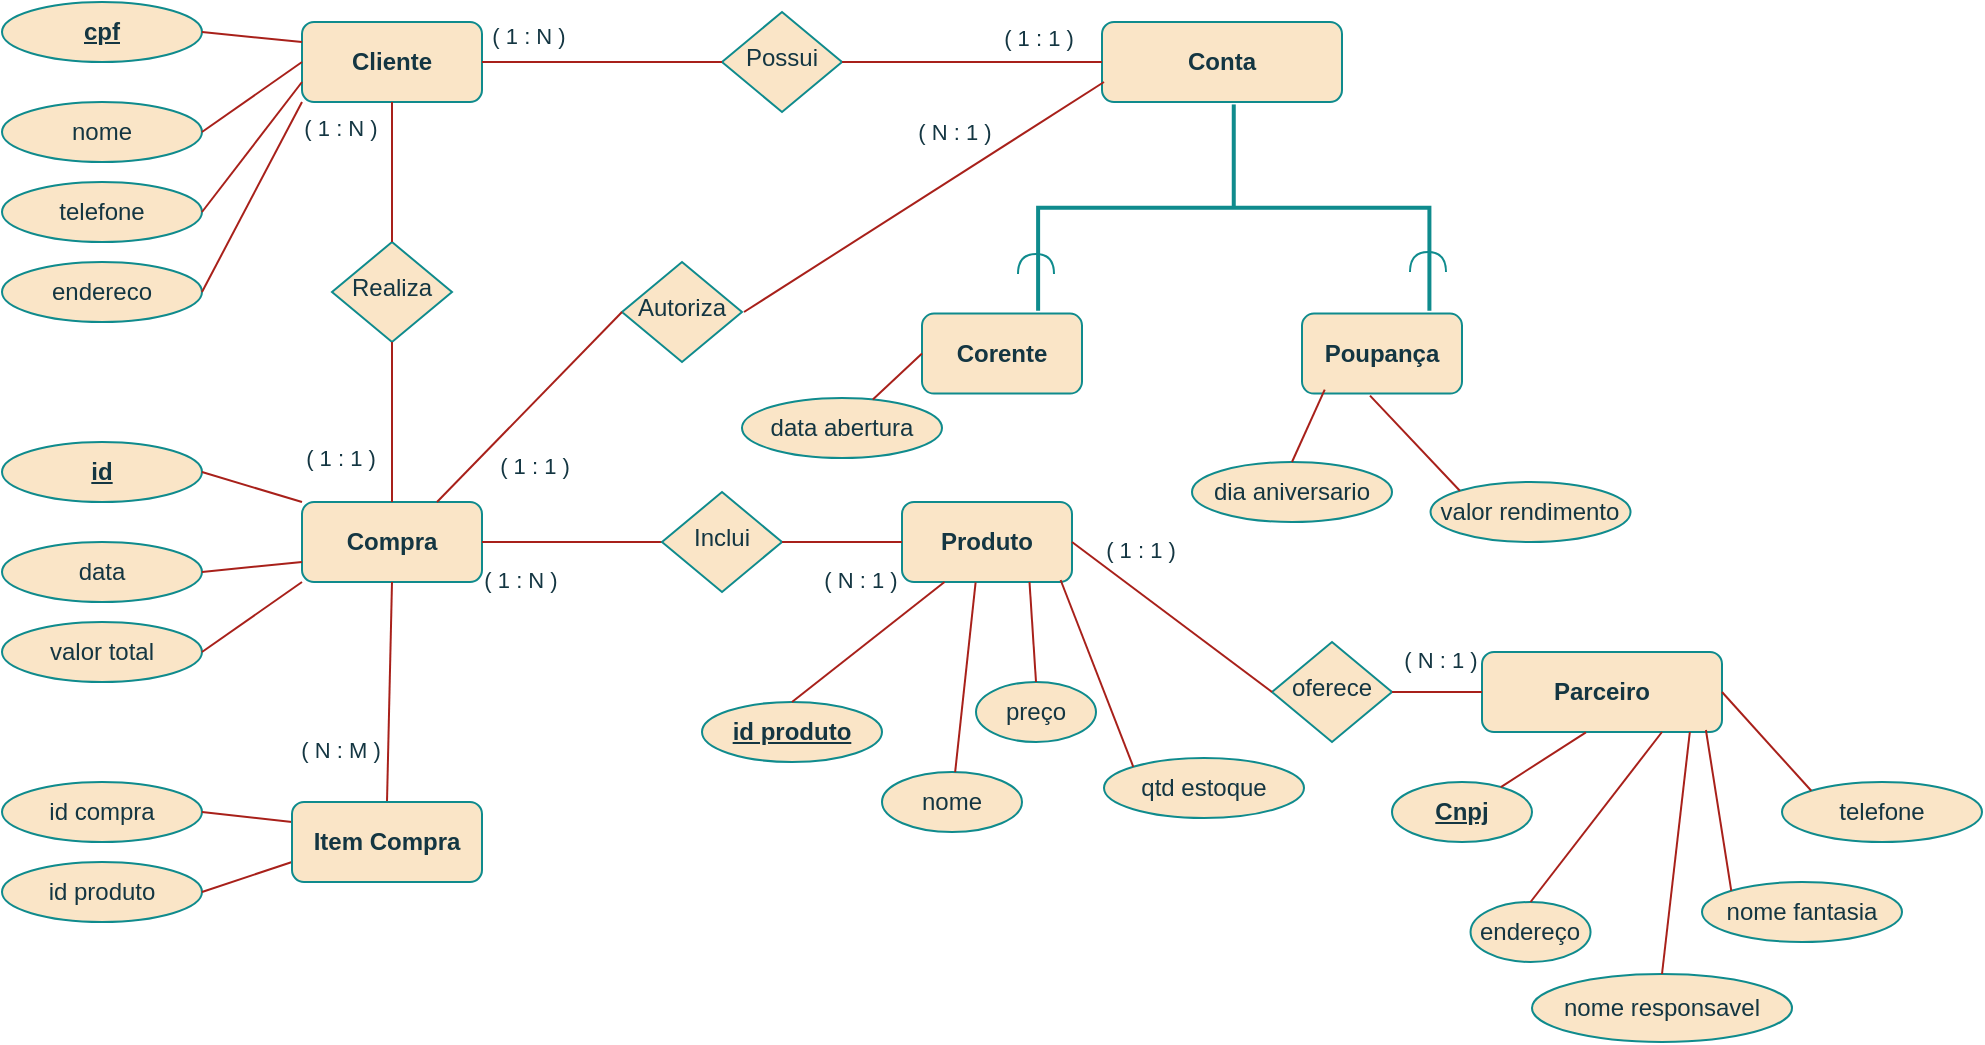 <mxfile version="26.0.16" pages="2">
  <diagram id="C5RBs43oDa-KdzZeNtuy" name="MER">
    <mxGraphModel dx="1566" dy="550" grid="0" gridSize="10" guides="1" tooltips="1" connect="1" arrows="1" fold="1" page="1" pageScale="1" pageWidth="827" pageHeight="1169" math="0" shadow="0" adaptiveColors="auto">
      <root>
        <mxCell id="WIyWlLk6GJQsqaUBKTNV-0" />
        <mxCell id="WIyWlLk6GJQsqaUBKTNV-1" parent="WIyWlLk6GJQsqaUBKTNV-0" />
        <mxCell id="WIyWlLk6GJQsqaUBKTNV-3" value="&lt;b&gt;Cliente&lt;/b&gt;" style="rounded=1;whiteSpace=wrap;html=1;fontSize=12;glass=0;strokeWidth=1;shadow=0;labelBackgroundColor=none;fillColor=#FAE5C7;strokeColor=#0F8B8D;fontColor=#143642;" parent="WIyWlLk6GJQsqaUBKTNV-1" vertex="1">
          <mxGeometry x="160" y="30" width="90" height="40" as="geometry" />
        </mxCell>
        <mxCell id="WIyWlLk6GJQsqaUBKTNV-6" value="Realiza" style="rhombus;whiteSpace=wrap;html=1;shadow=0;fontFamily=Helvetica;fontSize=12;align=center;strokeWidth=1;spacing=6;spacingTop=-4;labelBackgroundColor=none;fillColor=#FAE5C7;strokeColor=#0F8B8D;fontColor=#143642;" parent="WIyWlLk6GJQsqaUBKTNV-1" vertex="1">
          <mxGeometry x="175" y="140" width="60" height="50" as="geometry" />
        </mxCell>
        <mxCell id="WIyWlLk6GJQsqaUBKTNV-7" value="&lt;b&gt;Conta&lt;/b&gt;" style="rounded=1;whiteSpace=wrap;html=1;fontSize=12;glass=0;strokeWidth=1;shadow=0;labelBackgroundColor=none;fillColor=#FAE5C7;strokeColor=#0F8B8D;fontColor=#143642;" parent="WIyWlLk6GJQsqaUBKTNV-1" vertex="1">
          <mxGeometry x="560" y="30" width="120" height="40" as="geometry" />
        </mxCell>
        <mxCell id="WIyWlLk6GJQsqaUBKTNV-11" value="&lt;b&gt;Compra&lt;/b&gt;" style="rounded=1;whiteSpace=wrap;html=1;fontSize=12;glass=0;strokeWidth=1;shadow=0;labelBackgroundColor=none;fillColor=#FAE5C7;strokeColor=#0F8B8D;fontColor=#143642;" parent="WIyWlLk6GJQsqaUBKTNV-1" vertex="1">
          <mxGeometry x="160" y="270" width="90" height="40" as="geometry" />
        </mxCell>
        <mxCell id="1apUicz2O2C1YQh9-yx--0" value="" style="endArrow=none;html=1;rounded=0;entryX=0.5;entryY=1;entryDx=0;entryDy=0;exitX=0.5;exitY=0;exitDx=0;exitDy=0;labelBackgroundColor=none;strokeColor=#A8201A;fontColor=default;" edge="1" parent="WIyWlLk6GJQsqaUBKTNV-1" source="WIyWlLk6GJQsqaUBKTNV-6" target="WIyWlLk6GJQsqaUBKTNV-3">
          <mxGeometry width="50" height="50" relative="1" as="geometry">
            <mxPoint x="220" y="170" as="sourcePoint" />
            <mxPoint x="270" y="120" as="targetPoint" />
          </mxGeometry>
        </mxCell>
        <mxCell id="1apUicz2O2C1YQh9-yx--2" value="&lt;u&gt;&lt;b&gt;cpf&lt;/b&gt;&lt;/u&gt;" style="ellipse;whiteSpace=wrap;html=1;labelBackgroundColor=none;fillColor=#FAE5C7;strokeColor=#0F8B8D;fontColor=#143642;" vertex="1" parent="WIyWlLk6GJQsqaUBKTNV-1">
          <mxGeometry x="10" y="20" width="100" height="30" as="geometry" />
        </mxCell>
        <mxCell id="1apUicz2O2C1YQh9-yx--3" value="nome" style="ellipse;whiteSpace=wrap;html=1;labelBackgroundColor=none;fillColor=#FAE5C7;strokeColor=#0F8B8D;fontColor=#143642;" vertex="1" parent="WIyWlLk6GJQsqaUBKTNV-1">
          <mxGeometry x="10" y="70" width="100" height="30" as="geometry" />
        </mxCell>
        <mxCell id="1apUicz2O2C1YQh9-yx--4" value="telefone" style="ellipse;whiteSpace=wrap;html=1;labelBackgroundColor=none;fillColor=#FAE5C7;strokeColor=#0F8B8D;fontColor=#143642;" vertex="1" parent="WIyWlLk6GJQsqaUBKTNV-1">
          <mxGeometry x="10" y="110" width="100" height="30" as="geometry" />
        </mxCell>
        <mxCell id="1apUicz2O2C1YQh9-yx--5" value="endereco" style="ellipse;whiteSpace=wrap;html=1;labelBackgroundColor=none;fillColor=#FAE5C7;strokeColor=#0F8B8D;fontColor=#143642;" vertex="1" parent="WIyWlLk6GJQsqaUBKTNV-1">
          <mxGeometry x="10" y="150" width="100" height="30" as="geometry" />
        </mxCell>
        <mxCell id="1apUicz2O2C1YQh9-yx--6" value="" style="endArrow=none;html=1;rounded=0;exitX=0;exitY=0.25;exitDx=0;exitDy=0;entryX=1;entryY=0.5;entryDx=0;entryDy=0;labelBackgroundColor=none;strokeColor=#A8201A;fontColor=default;" edge="1" parent="WIyWlLk6GJQsqaUBKTNV-1" source="WIyWlLk6GJQsqaUBKTNV-3" target="1apUicz2O2C1YQh9-yx--2">
          <mxGeometry width="50" height="50" relative="1" as="geometry">
            <mxPoint x="200" y="70" as="sourcePoint" />
            <mxPoint x="90" y="25" as="targetPoint" />
          </mxGeometry>
        </mxCell>
        <mxCell id="1apUicz2O2C1YQh9-yx--7" value="" style="endArrow=none;html=1;rounded=0;exitX=1;exitY=0.5;exitDx=0;exitDy=0;entryX=0;entryY=0.5;entryDx=0;entryDy=0;labelBackgroundColor=none;strokeColor=#A8201A;fontColor=default;" edge="1" parent="WIyWlLk6GJQsqaUBKTNV-1" source="1apUicz2O2C1YQh9-yx--3" target="WIyWlLk6GJQsqaUBKTNV-3">
          <mxGeometry width="50" height="50" relative="1" as="geometry">
            <mxPoint x="390" y="70" as="sourcePoint" />
            <mxPoint x="150" y="140" as="targetPoint" />
          </mxGeometry>
        </mxCell>
        <mxCell id="1apUicz2O2C1YQh9-yx--8" value="" style="endArrow=none;html=1;rounded=0;exitX=1;exitY=0.5;exitDx=0;exitDy=0;entryX=0;entryY=0.75;entryDx=0;entryDy=0;labelBackgroundColor=none;strokeColor=#A8201A;fontColor=default;" edge="1" parent="WIyWlLk6GJQsqaUBKTNV-1" source="1apUicz2O2C1YQh9-yx--4" target="WIyWlLk6GJQsqaUBKTNV-3">
          <mxGeometry width="50" height="50" relative="1" as="geometry">
            <mxPoint x="390" y="70" as="sourcePoint" />
            <mxPoint x="170" y="100" as="targetPoint" />
          </mxGeometry>
        </mxCell>
        <mxCell id="1apUicz2O2C1YQh9-yx--10" value="" style="endArrow=none;html=1;rounded=0;entryX=0;entryY=1;entryDx=0;entryDy=0;exitX=1;exitY=0.5;exitDx=0;exitDy=0;labelBackgroundColor=none;strokeColor=#A8201A;fontColor=default;" edge="1" parent="WIyWlLk6GJQsqaUBKTNV-1" source="1apUicz2O2C1YQh9-yx--5" target="WIyWlLk6GJQsqaUBKTNV-3">
          <mxGeometry width="50" height="50" relative="1" as="geometry">
            <mxPoint x="100" y="170" as="sourcePoint" />
            <mxPoint x="150" y="120" as="targetPoint" />
          </mxGeometry>
        </mxCell>
        <mxCell id="1apUicz2O2C1YQh9-yx--14" value="" style="endArrow=none;html=1;rounded=0;entryX=0.5;entryY=1;entryDx=0;entryDy=0;exitX=0.5;exitY=0;exitDx=0;exitDy=0;labelBackgroundColor=none;strokeColor=#A8201A;fontColor=default;" edge="1" parent="WIyWlLk6GJQsqaUBKTNV-1" source="WIyWlLk6GJQsqaUBKTNV-11" target="WIyWlLk6GJQsqaUBKTNV-6">
          <mxGeometry width="50" height="50" relative="1" as="geometry">
            <mxPoint x="220" y="280" as="sourcePoint" />
            <mxPoint x="245" y="230" as="targetPoint" />
          </mxGeometry>
        </mxCell>
        <mxCell id="1apUicz2O2C1YQh9-yx--16" value="" style="endArrow=none;html=1;rounded=0;entryX=0.5;entryY=1;entryDx=0;entryDy=0;exitX=0.5;exitY=0;exitDx=0;exitDy=0;labelBackgroundColor=none;strokeColor=#A8201A;fontColor=default;" edge="1" parent="WIyWlLk6GJQsqaUBKTNV-1" source="1apUicz2O2C1YQh9-yx--15" target="WIyWlLk6GJQsqaUBKTNV-11">
          <mxGeometry width="50" height="50" relative="1" as="geometry">
            <mxPoint x="219.91" y="464.2" as="sourcePoint" />
            <mxPoint x="219.41" y="374.2" as="targetPoint" />
          </mxGeometry>
        </mxCell>
        <mxCell id="1apUicz2O2C1YQh9-yx--17" value="&lt;u&gt;&lt;b&gt;id&lt;/b&gt;&lt;/u&gt;" style="ellipse;whiteSpace=wrap;html=1;labelBackgroundColor=none;fillColor=#FAE5C7;strokeColor=#0F8B8D;fontColor=#143642;" vertex="1" parent="WIyWlLk6GJQsqaUBKTNV-1">
          <mxGeometry x="10" y="240" width="100" height="30" as="geometry" />
        </mxCell>
        <mxCell id="1apUicz2O2C1YQh9-yx--18" value="data" style="ellipse;whiteSpace=wrap;html=1;labelBackgroundColor=none;fillColor=#FAE5C7;strokeColor=#0F8B8D;fontColor=#143642;" vertex="1" parent="WIyWlLk6GJQsqaUBKTNV-1">
          <mxGeometry x="10" y="290" width="100" height="30" as="geometry" />
        </mxCell>
        <mxCell id="1apUicz2O2C1YQh9-yx--19" value="valor total" style="ellipse;whiteSpace=wrap;html=1;labelBackgroundColor=none;fillColor=#FAE5C7;strokeColor=#0F8B8D;fontColor=#143642;" vertex="1" parent="WIyWlLk6GJQsqaUBKTNV-1">
          <mxGeometry x="10" y="330" width="100" height="30" as="geometry" />
        </mxCell>
        <mxCell id="1apUicz2O2C1YQh9-yx--20" value="" style="endArrow=none;html=1;rounded=0;entryX=0;entryY=1;entryDx=0;entryDy=0;exitX=1;exitY=0.5;exitDx=0;exitDy=0;labelBackgroundColor=none;strokeColor=#A8201A;fontColor=default;" edge="1" parent="WIyWlLk6GJQsqaUBKTNV-1" source="1apUicz2O2C1YQh9-yx--19" target="WIyWlLk6GJQsqaUBKTNV-11">
          <mxGeometry width="50" height="50" relative="1" as="geometry">
            <mxPoint x="110" y="400" as="sourcePoint" />
            <mxPoint x="160" y="350" as="targetPoint" />
          </mxGeometry>
        </mxCell>
        <mxCell id="1apUicz2O2C1YQh9-yx--24" value="" style="endArrow=none;html=1;rounded=0;exitX=1;exitY=0.5;exitDx=0;exitDy=0;entryX=0;entryY=0.75;entryDx=0;entryDy=0;labelBackgroundColor=none;strokeColor=#A8201A;fontColor=default;" edge="1" parent="WIyWlLk6GJQsqaUBKTNV-1" source="1apUicz2O2C1YQh9-yx--18" target="WIyWlLk6GJQsqaUBKTNV-11">
          <mxGeometry width="50" height="50" relative="1" as="geometry">
            <mxPoint x="120" y="300" as="sourcePoint" />
            <mxPoint x="170" y="250" as="targetPoint" />
          </mxGeometry>
        </mxCell>
        <mxCell id="1apUicz2O2C1YQh9-yx--25" value="" style="endArrow=none;html=1;rounded=0;entryX=0;entryY=0;entryDx=0;entryDy=0;exitX=1;exitY=0.5;exitDx=0;exitDy=0;labelBackgroundColor=none;strokeColor=#A8201A;fontColor=default;" edge="1" parent="WIyWlLk6GJQsqaUBKTNV-1" source="1apUicz2O2C1YQh9-yx--17" target="WIyWlLk6GJQsqaUBKTNV-11">
          <mxGeometry width="50" height="50" relative="1" as="geometry">
            <mxPoint x="110" y="260" as="sourcePoint" />
            <mxPoint x="160" y="210" as="targetPoint" />
          </mxGeometry>
        </mxCell>
        <mxCell id="1apUicz2O2C1YQh9-yx--26" value="id compra" style="ellipse;whiteSpace=wrap;html=1;labelBackgroundColor=none;fillColor=#FAE5C7;strokeColor=#0F8B8D;fontColor=#143642;" vertex="1" parent="WIyWlLk6GJQsqaUBKTNV-1">
          <mxGeometry x="10" y="410" width="100" height="30" as="geometry" />
        </mxCell>
        <mxCell id="1apUicz2O2C1YQh9-yx--27" value="id produto" style="ellipse;whiteSpace=wrap;html=1;labelBackgroundColor=none;fillColor=#FAE5C7;strokeColor=#0F8B8D;fontColor=#143642;" vertex="1" parent="WIyWlLk6GJQsqaUBKTNV-1">
          <mxGeometry x="10" y="450" width="100" height="30" as="geometry" />
        </mxCell>
        <mxCell id="1apUicz2O2C1YQh9-yx--28" value="" style="endArrow=none;html=1;rounded=0;entryX=0;entryY=0.75;entryDx=0;entryDy=0;exitX=1;exitY=0.5;exitDx=0;exitDy=0;labelBackgroundColor=none;strokeColor=#A8201A;fontColor=default;" edge="1" parent="WIyWlLk6GJQsqaUBKTNV-1" source="1apUicz2O2C1YQh9-yx--27" target="1apUicz2O2C1YQh9-yx--15">
          <mxGeometry width="50" height="50" relative="1" as="geometry">
            <mxPoint x="110" y="520" as="sourcePoint" />
            <mxPoint x="160" y="450" as="targetPoint" />
          </mxGeometry>
        </mxCell>
        <mxCell id="1apUicz2O2C1YQh9-yx--29" value="" style="endArrow=none;html=1;rounded=0;exitX=1;exitY=0.5;exitDx=0;exitDy=0;entryX=0;entryY=0.25;entryDx=0;entryDy=0;labelBackgroundColor=none;strokeColor=#A8201A;fontColor=default;" edge="1" parent="WIyWlLk6GJQsqaUBKTNV-1" source="1apUicz2O2C1YQh9-yx--26" target="1apUicz2O2C1YQh9-yx--15">
          <mxGeometry width="50" height="50" relative="1" as="geometry">
            <mxPoint x="120" y="420" as="sourcePoint" />
            <mxPoint x="160" y="440" as="targetPoint" />
          </mxGeometry>
        </mxCell>
        <mxCell id="1apUicz2O2C1YQh9-yx--30" value="Possui" style="rhombus;whiteSpace=wrap;html=1;shadow=0;fontFamily=Helvetica;fontSize=12;align=center;strokeWidth=1;spacing=6;spacingTop=-4;labelBackgroundColor=none;fillColor=#FAE5C7;strokeColor=#0F8B8D;fontColor=#143642;" vertex="1" parent="WIyWlLk6GJQsqaUBKTNV-1">
          <mxGeometry x="370" y="25" width="60" height="50" as="geometry" />
        </mxCell>
        <mxCell id="1apUicz2O2C1YQh9-yx--31" value="" style="endArrow=none;html=1;rounded=0;entryX=1;entryY=0.5;entryDx=0;entryDy=0;exitX=0;exitY=0.5;exitDx=0;exitDy=0;labelBackgroundColor=none;strokeColor=#A8201A;fontColor=default;" edge="1" parent="WIyWlLk6GJQsqaUBKTNV-1" source="1apUicz2O2C1YQh9-yx--30" target="WIyWlLk6GJQsqaUBKTNV-3">
          <mxGeometry width="50" height="50" relative="1" as="geometry">
            <mxPoint x="410" y="60" as="sourcePoint" />
            <mxPoint x="300" y="100" as="targetPoint" />
          </mxGeometry>
        </mxCell>
        <mxCell id="1apUicz2O2C1YQh9-yx--32" value="" style="endArrow=none;html=1;rounded=0;exitX=0;exitY=0.5;exitDx=0;exitDy=0;labelBackgroundColor=none;strokeColor=#A8201A;fontColor=default;" edge="1" parent="WIyWlLk6GJQsqaUBKTNV-1" target="1apUicz2O2C1YQh9-yx--30" source="WIyWlLk6GJQsqaUBKTNV-7">
          <mxGeometry width="50" height="50" relative="1" as="geometry">
            <mxPoint x="410" y="180" as="sourcePoint" />
            <mxPoint x="435" y="120" as="targetPoint" />
          </mxGeometry>
        </mxCell>
        <mxCell id="1apUicz2O2C1YQh9-yx--34" value="&lt;b&gt;Corente&lt;/b&gt;" style="rounded=1;whiteSpace=wrap;html=1;fontSize=12;glass=0;strokeWidth=1;shadow=0;labelBackgroundColor=none;fillColor=#FAE5C7;strokeColor=#0F8B8D;fontColor=#143642;" vertex="1" parent="WIyWlLk6GJQsqaUBKTNV-1">
          <mxGeometry x="470" y="175.8" width="80" height="40" as="geometry" />
        </mxCell>
        <mxCell id="1apUicz2O2C1YQh9-yx--37" value="data abertura" style="ellipse;whiteSpace=wrap;html=1;labelBackgroundColor=none;fillColor=#FAE5C7;strokeColor=#0F8B8D;fontColor=#143642;" vertex="1" parent="WIyWlLk6GJQsqaUBKTNV-1">
          <mxGeometry x="380" y="218" width="100" height="30" as="geometry" />
        </mxCell>
        <mxCell id="1apUicz2O2C1YQh9-yx--41" value="&lt;b&gt;Poupança&lt;/b&gt;" style="rounded=1;whiteSpace=wrap;html=1;fontSize=12;glass=0;strokeWidth=1;shadow=0;labelBackgroundColor=none;fillColor=#FAE5C7;strokeColor=#0F8B8D;fontColor=#143642;" vertex="1" parent="WIyWlLk6GJQsqaUBKTNV-1">
          <mxGeometry x="660" y="175.8" width="80" height="40" as="geometry" />
        </mxCell>
        <mxCell id="1apUicz2O2C1YQh9-yx--42" value="valor rendimento" style="ellipse;whiteSpace=wrap;html=1;labelBackgroundColor=none;fillColor=#FAE5C7;strokeColor=#0F8B8D;fontColor=#143642;" vertex="1" parent="WIyWlLk6GJQsqaUBKTNV-1">
          <mxGeometry x="724.27" y="260" width="100" height="30" as="geometry" />
        </mxCell>
        <mxCell id="1apUicz2O2C1YQh9-yx--43" value="dia aniversario" style="ellipse;whiteSpace=wrap;html=1;labelBackgroundColor=none;fillColor=#FAE5C7;strokeColor=#0F8B8D;fontColor=#143642;" vertex="1" parent="WIyWlLk6GJQsqaUBKTNV-1">
          <mxGeometry x="605" y="250" width="100" height="30" as="geometry" />
        </mxCell>
        <mxCell id="1apUicz2O2C1YQh9-yx--44" value="" style="endArrow=none;html=1;rounded=0;entryX=0.142;entryY=0.95;entryDx=0;entryDy=0;exitX=0.5;exitY=0;exitDx=0;exitDy=0;entryPerimeter=0;labelBackgroundColor=none;strokeColor=#A8201A;fontColor=default;" edge="1" parent="WIyWlLk6GJQsqaUBKTNV-1" source="1apUicz2O2C1YQh9-yx--43" target="1apUicz2O2C1YQh9-yx--41">
          <mxGeometry width="50" height="50" relative="1" as="geometry">
            <mxPoint x="707" y="375.8" as="sourcePoint" />
            <mxPoint x="757" y="325.8" as="targetPoint" />
          </mxGeometry>
        </mxCell>
        <mxCell id="1apUicz2O2C1YQh9-yx--45" value="" style="endArrow=none;html=1;rounded=0;exitX=0;exitY=0;exitDx=0;exitDy=0;entryX=0.425;entryY=1.025;entryDx=0;entryDy=0;entryPerimeter=0;labelBackgroundColor=none;strokeColor=#A8201A;fontColor=default;" edge="1" parent="WIyWlLk6GJQsqaUBKTNV-1" source="1apUicz2O2C1YQh9-yx--42" target="1apUicz2O2C1YQh9-yx--41">
          <mxGeometry width="50" height="50" relative="1" as="geometry">
            <mxPoint x="717" y="275.8" as="sourcePoint" />
            <mxPoint x="767" y="225.8" as="targetPoint" />
            <Array as="points" />
          </mxGeometry>
        </mxCell>
        <mxCell id="1apUicz2O2C1YQh9-yx--47" value="" style="endArrow=none;html=1;rounded=0;entryX=0;entryY=0.5;entryDx=0;entryDy=0;labelBackgroundColor=none;strokeColor=#A8201A;fontColor=default;" edge="1" parent="WIyWlLk6GJQsqaUBKTNV-1" source="1apUicz2O2C1YQh9-yx--37" target="1apUicz2O2C1YQh9-yx--34">
          <mxGeometry width="50" height="50" relative="1" as="geometry">
            <mxPoint x="370" y="205.8" as="sourcePoint" />
            <mxPoint x="420" y="155.8" as="targetPoint" />
          </mxGeometry>
        </mxCell>
        <mxCell id="1apUicz2O2C1YQh9-yx--48" value="" style="strokeWidth=2;html=1;shape=mxgraph.flowchart.annotation_2;align=left;labelPosition=right;pointerEvents=1;rotation=90;labelBackgroundColor=none;fillColor=#FAE5C7;strokeColor=#0F8B8D;fontColor=#143642;" vertex="1" parent="WIyWlLk6GJQsqaUBKTNV-1">
          <mxGeometry x="574.27" y="25" width="103.22" height="195.65" as="geometry" />
        </mxCell>
        <mxCell id="1apUicz2O2C1YQh9-yx--56" value="&lt;b&gt;Produto&lt;/b&gt;" style="rounded=1;whiteSpace=wrap;html=1;fontSize=12;glass=0;strokeWidth=1;shadow=0;labelBackgroundColor=none;fillColor=#FAE5C7;strokeColor=#0F8B8D;fontColor=#143642;" vertex="1" parent="WIyWlLk6GJQsqaUBKTNV-1">
          <mxGeometry x="460" y="270" width="85" height="40" as="geometry" />
        </mxCell>
        <mxCell id="1apUicz2O2C1YQh9-yx--58" value="&lt;b&gt;&lt;u&gt;id produto&lt;/u&gt;&lt;/b&gt;" style="ellipse;whiteSpace=wrap;html=1;labelBackgroundColor=none;fillColor=#FAE5C7;strokeColor=#0F8B8D;fontColor=#143642;" vertex="1" parent="WIyWlLk6GJQsqaUBKTNV-1">
          <mxGeometry x="360" y="370" width="90" height="30" as="geometry" />
        </mxCell>
        <mxCell id="1apUicz2O2C1YQh9-yx--59" value="nome" style="ellipse;whiteSpace=wrap;html=1;labelBackgroundColor=none;fillColor=#FAE5C7;strokeColor=#0F8B8D;fontColor=#143642;" vertex="1" parent="WIyWlLk6GJQsqaUBKTNV-1">
          <mxGeometry x="450" y="405" width="70" height="30" as="geometry" />
        </mxCell>
        <mxCell id="1apUicz2O2C1YQh9-yx--65" value="" style="endArrow=none;html=1;rounded=0;entryX=1;entryY=0.5;entryDx=0;entryDy=0;exitX=0;exitY=0.5;exitDx=0;exitDy=0;labelBackgroundColor=none;strokeColor=#A8201A;fontColor=default;" edge="1" parent="WIyWlLk6GJQsqaUBKTNV-1" source="1apUicz2O2C1YQh9-yx--76" target="WIyWlLk6GJQsqaUBKTNV-11">
          <mxGeometry width="50" height="50" relative="1" as="geometry">
            <mxPoint x="325" y="364.2" as="sourcePoint" />
            <mxPoint x="325" y="384.2" as="targetPoint" />
          </mxGeometry>
        </mxCell>
        <mxCell id="1apUicz2O2C1YQh9-yx--66" value="preço" style="ellipse;whiteSpace=wrap;html=1;labelBackgroundColor=none;fillColor=#FAE5C7;strokeColor=#0F8B8D;fontColor=#143642;" vertex="1" parent="WIyWlLk6GJQsqaUBKTNV-1">
          <mxGeometry x="497" y="360.0" width="60" height="30" as="geometry" />
        </mxCell>
        <mxCell id="1apUicz2O2C1YQh9-yx--67" value="qtd estoque" style="ellipse;whiteSpace=wrap;html=1;labelBackgroundColor=none;fillColor=#FAE5C7;strokeColor=#0F8B8D;fontColor=#143642;" vertex="1" parent="WIyWlLk6GJQsqaUBKTNV-1">
          <mxGeometry x="561" y="398" width="100" height="30" as="geometry" />
        </mxCell>
        <mxCell id="1apUicz2O2C1YQh9-yx--69" value="" style="endArrow=none;html=1;rounded=0;entryX=0.25;entryY=1;entryDx=0;entryDy=0;exitX=0.5;exitY=0;exitDx=0;exitDy=0;labelBackgroundColor=none;strokeColor=#A8201A;fontColor=default;" edge="1" parent="WIyWlLk6GJQsqaUBKTNV-1" source="1apUicz2O2C1YQh9-yx--58" target="1apUicz2O2C1YQh9-yx--56">
          <mxGeometry width="50" height="50" relative="1" as="geometry">
            <mxPoint x="395" y="454.2" as="sourcePoint" />
            <mxPoint x="345" y="444.2" as="targetPoint" />
          </mxGeometry>
        </mxCell>
        <mxCell id="1apUicz2O2C1YQh9-yx--70" value="" style="endArrow=none;html=1;rounded=0;exitX=0.433;exitY=1.004;exitDx=0;exitDy=0;exitPerimeter=0;labelBackgroundColor=none;strokeColor=#A8201A;fontColor=default;" edge="1" parent="WIyWlLk6GJQsqaUBKTNV-1" source="1apUicz2O2C1YQh9-yx--56" target="1apUicz2O2C1YQh9-yx--59">
          <mxGeometry width="50" height="50" relative="1" as="geometry">
            <mxPoint x="345" y="414.2" as="sourcePoint" />
            <mxPoint x="295" y="374.2" as="targetPoint" />
          </mxGeometry>
        </mxCell>
        <mxCell id="1apUicz2O2C1YQh9-yx--71" value="" style="endArrow=none;html=1;rounded=0;entryX=0.75;entryY=1;entryDx=0;entryDy=0;exitX=0.5;exitY=0;exitDx=0;exitDy=0;labelBackgroundColor=none;strokeColor=#A8201A;fontColor=default;" edge="1" parent="WIyWlLk6GJQsqaUBKTNV-1" source="1apUicz2O2C1YQh9-yx--66" target="1apUicz2O2C1YQh9-yx--56">
          <mxGeometry width="50" height="50" relative="1" as="geometry">
            <mxPoint x="355" y="394.2" as="sourcePoint" />
            <mxPoint x="305" y="384.2" as="targetPoint" />
          </mxGeometry>
        </mxCell>
        <mxCell id="1apUicz2O2C1YQh9-yx--75" value="" style="endArrow=none;html=1;rounded=0;entryX=0;entryY=0;entryDx=0;entryDy=0;exitX=0.933;exitY=0.975;exitDx=0;exitDy=0;exitPerimeter=0;labelBackgroundColor=none;strokeColor=#A8201A;fontColor=default;" edge="1" parent="WIyWlLk6GJQsqaUBKTNV-1" source="1apUicz2O2C1YQh9-yx--56" target="1apUicz2O2C1YQh9-yx--67">
          <mxGeometry width="50" height="50" relative="1" as="geometry">
            <mxPoint x="365" y="404.2" as="sourcePoint" />
            <mxPoint x="315" y="394.2" as="targetPoint" />
          </mxGeometry>
        </mxCell>
        <mxCell id="1apUicz2O2C1YQh9-yx--76" value="Inclui" style="rhombus;whiteSpace=wrap;html=1;shadow=0;fontFamily=Helvetica;fontSize=12;align=center;strokeWidth=1;spacing=6;spacingTop=-4;labelBackgroundColor=none;fillColor=#FAE5C7;strokeColor=#0F8B8D;fontColor=#143642;" vertex="1" parent="WIyWlLk6GJQsqaUBKTNV-1">
          <mxGeometry x="340" y="265" width="60" height="50" as="geometry" />
        </mxCell>
        <mxCell id="1apUicz2O2C1YQh9-yx--78" value="" style="endArrow=none;html=1;rounded=0;entryX=1;entryY=0.5;entryDx=0;entryDy=0;exitX=0;exitY=0.5;exitDx=0;exitDy=0;labelBackgroundColor=none;strokeColor=#A8201A;fontColor=default;" edge="1" parent="WIyWlLk6GJQsqaUBKTNV-1" source="1apUicz2O2C1YQh9-yx--56" target="1apUicz2O2C1YQh9-yx--76">
          <mxGeometry width="50" height="50" relative="1" as="geometry">
            <mxPoint x="385" y="435.2" as="sourcePoint" />
            <mxPoint x="335" y="424.2" as="targetPoint" />
          </mxGeometry>
        </mxCell>
        <mxCell id="1apUicz2O2C1YQh9-yx--80" value="&lt;b&gt;Parceiro&lt;/b&gt;" style="rounded=1;whiteSpace=wrap;html=1;fontSize=12;glass=0;strokeWidth=1;shadow=0;labelBackgroundColor=none;fillColor=#FAE5C7;strokeColor=#0F8B8D;fontColor=#143642;" vertex="1" parent="WIyWlLk6GJQsqaUBKTNV-1">
          <mxGeometry x="750" y="345" width="120" height="40" as="geometry" />
        </mxCell>
        <mxCell id="1apUicz2O2C1YQh9-yx--81" value="&lt;b&gt;&lt;u&gt;Cnpj&lt;/u&gt;&lt;/b&gt;" style="ellipse;whiteSpace=wrap;html=1;labelBackgroundColor=none;fillColor=#FAE5C7;strokeColor=#0F8B8D;fontColor=#143642;" vertex="1" parent="WIyWlLk6GJQsqaUBKTNV-1">
          <mxGeometry x="705" y="410" width="70" height="30" as="geometry" />
        </mxCell>
        <mxCell id="1apUicz2O2C1YQh9-yx--82" value="endereço" style="ellipse;whiteSpace=wrap;html=1;labelBackgroundColor=none;fillColor=#FAE5C7;strokeColor=#0F8B8D;fontColor=#143642;" vertex="1" parent="WIyWlLk6GJQsqaUBKTNV-1">
          <mxGeometry x="744.27" y="470.0" width="60" height="30" as="geometry" />
        </mxCell>
        <mxCell id="1apUicz2O2C1YQh9-yx--83" value="nome fantasia" style="ellipse;whiteSpace=wrap;html=1;labelBackgroundColor=none;fillColor=#FAE5C7;strokeColor=#0F8B8D;fontColor=#143642;" vertex="1" parent="WIyWlLk6GJQsqaUBKTNV-1">
          <mxGeometry x="860" y="460" width="100" height="30" as="geometry" />
        </mxCell>
        <mxCell id="1apUicz2O2C1YQh9-yx--84" value="" style="endArrow=none;html=1;rounded=0;exitX=0.433;exitY=1.004;exitDx=0;exitDy=0;exitPerimeter=0;labelBackgroundColor=none;strokeColor=#A8201A;fontColor=default;" edge="1" parent="WIyWlLk6GJQsqaUBKTNV-1" source="1apUicz2O2C1YQh9-yx--80" target="1apUicz2O2C1YQh9-yx--81">
          <mxGeometry width="50" height="50" relative="1" as="geometry">
            <mxPoint x="660" y="414.2" as="sourcePoint" />
            <mxPoint x="610" y="374.2" as="targetPoint" />
          </mxGeometry>
        </mxCell>
        <mxCell id="1apUicz2O2C1YQh9-yx--85" value="" style="endArrow=none;html=1;rounded=0;entryX=0.75;entryY=1;entryDx=0;entryDy=0;exitX=0.5;exitY=0;exitDx=0;exitDy=0;labelBackgroundColor=none;strokeColor=#A8201A;fontColor=default;" edge="1" parent="WIyWlLk6GJQsqaUBKTNV-1" source="1apUicz2O2C1YQh9-yx--82" target="1apUicz2O2C1YQh9-yx--80">
          <mxGeometry width="50" height="50" relative="1" as="geometry">
            <mxPoint x="670" y="394.2" as="sourcePoint" />
            <mxPoint x="620" y="384.2" as="targetPoint" />
          </mxGeometry>
        </mxCell>
        <mxCell id="1apUicz2O2C1YQh9-yx--86" value="" style="endArrow=none;html=1;rounded=0;entryX=0;entryY=0;entryDx=0;entryDy=0;exitX=0.933;exitY=0.975;exitDx=0;exitDy=0;exitPerimeter=0;labelBackgroundColor=none;strokeColor=#A8201A;fontColor=default;" edge="1" parent="WIyWlLk6GJQsqaUBKTNV-1" source="1apUicz2O2C1YQh9-yx--80" target="1apUicz2O2C1YQh9-yx--83">
          <mxGeometry width="50" height="50" relative="1" as="geometry">
            <mxPoint x="680" y="404.2" as="sourcePoint" />
            <mxPoint x="630" y="394.2" as="targetPoint" />
          </mxGeometry>
        </mxCell>
        <mxCell id="1apUicz2O2C1YQh9-yx--89" value="oferece" style="rhombus;whiteSpace=wrap;html=1;shadow=0;fontFamily=Helvetica;fontSize=12;align=center;strokeWidth=1;spacing=6;spacingTop=-4;labelBackgroundColor=none;fillColor=#FAE5C7;strokeColor=#0F8B8D;fontColor=#143642;" vertex="1" parent="WIyWlLk6GJQsqaUBKTNV-1">
          <mxGeometry x="645" y="340" width="60" height="50" as="geometry" />
        </mxCell>
        <mxCell id="1apUicz2O2C1YQh9-yx--90" value="" style="endArrow=none;html=1;rounded=0;entryX=1;entryY=0.5;entryDx=0;entryDy=0;labelBackgroundColor=none;strokeColor=#A8201A;fontColor=default;" edge="1" parent="WIyWlLk6GJQsqaUBKTNV-1" target="1apUicz2O2C1YQh9-yx--89" source="1apUicz2O2C1YQh9-yx--80">
          <mxGeometry width="50" height="50" relative="1" as="geometry">
            <mxPoint x="740" y="370" as="sourcePoint" />
            <mxPoint x="655" y="424.2" as="targetPoint" />
          </mxGeometry>
        </mxCell>
        <mxCell id="1apUicz2O2C1YQh9-yx--91" value="" style="endArrow=none;html=1;rounded=0;exitX=0;exitY=0.5;exitDx=0;exitDy=0;entryX=1;entryY=0.5;entryDx=0;entryDy=0;labelBackgroundColor=none;strokeColor=#A8201A;fontColor=default;" edge="1" parent="WIyWlLk6GJQsqaUBKTNV-1" source="1apUicz2O2C1YQh9-yx--89" target="1apUicz2O2C1YQh9-yx--56">
          <mxGeometry width="50" height="50" relative="1" as="geometry">
            <mxPoint x="610" y="364.41" as="sourcePoint" />
            <mxPoint x="565" y="364.41" as="targetPoint" />
            <Array as="points" />
          </mxGeometry>
        </mxCell>
        <mxCell id="1apUicz2O2C1YQh9-yx--92" value="telefone" style="ellipse;whiteSpace=wrap;html=1;labelBackgroundColor=none;fillColor=#FAE5C7;strokeColor=#0F8B8D;fontColor=#143642;" vertex="1" parent="WIyWlLk6GJQsqaUBKTNV-1">
          <mxGeometry x="900" y="410" width="100" height="30" as="geometry" />
        </mxCell>
        <mxCell id="1apUicz2O2C1YQh9-yx--93" value="" style="endArrow=none;html=1;rounded=0;entryX=0;entryY=0;entryDx=0;entryDy=0;exitX=1;exitY=0.5;exitDx=0;exitDy=0;labelBackgroundColor=none;strokeColor=#A8201A;fontColor=default;" edge="1" parent="WIyWlLk6GJQsqaUBKTNV-1" source="1apUicz2O2C1YQh9-yx--80" target="1apUicz2O2C1YQh9-yx--92">
          <mxGeometry width="50" height="50" relative="1" as="geometry">
            <mxPoint x="920" y="280" as="sourcePoint" />
            <mxPoint x="959" y="385" as="targetPoint" />
          </mxGeometry>
        </mxCell>
        <mxCell id="1apUicz2O2C1YQh9-yx--94" value="nome responsavel" style="ellipse;whiteSpace=wrap;html=1;labelBackgroundColor=none;fillColor=#FAE5C7;strokeColor=#0F8B8D;fontColor=#143642;" vertex="1" parent="WIyWlLk6GJQsqaUBKTNV-1">
          <mxGeometry x="775" y="506" width="130" height="34" as="geometry" />
        </mxCell>
        <mxCell id="1apUicz2O2C1YQh9-yx--95" value="" style="endArrow=none;html=1;rounded=0;entryX=0.816;entryY=0.938;entryDx=0;entryDy=0;exitX=0.5;exitY=0;exitDx=0;exitDy=0;entryPerimeter=0;labelBackgroundColor=none;strokeColor=#A8201A;fontColor=default;" edge="1" parent="WIyWlLk6GJQsqaUBKTNV-1" source="1apUicz2O2C1YQh9-yx--94">
          <mxGeometry width="50" height="50" relative="1" as="geometry">
            <mxPoint x="870" y="526.48" as="sourcePoint" />
            <mxPoint x="853.92" y="385.0" as="targetPoint" />
          </mxGeometry>
        </mxCell>
        <mxCell id="1apUicz2O2C1YQh9-yx--15" value="&lt;b&gt;Item Compra&lt;/b&gt;" style="rounded=1;whiteSpace=wrap;html=1;fontSize=12;glass=0;strokeWidth=1;shadow=0;labelBackgroundColor=none;fillColor=#FAE5C7;strokeColor=#0F8B8D;fontColor=#143642;" vertex="1" parent="WIyWlLk6GJQsqaUBKTNV-1">
          <mxGeometry x="155" y="420" width="95" height="40" as="geometry" />
        </mxCell>
        <mxCell id="1apUicz2O2C1YQh9-yx--101" value="Autoriza" style="rhombus;whiteSpace=wrap;html=1;shadow=0;fontFamily=Helvetica;fontSize=12;align=center;strokeWidth=1;spacing=6;spacingTop=-4;labelBackgroundColor=none;fillColor=#FAE5C7;strokeColor=#0F8B8D;fontColor=#143642;" vertex="1" parent="WIyWlLk6GJQsqaUBKTNV-1">
          <mxGeometry x="320" y="150" width="60" height="50" as="geometry" />
        </mxCell>
        <mxCell id="1apUicz2O2C1YQh9-yx--102" value="" style="endArrow=none;html=1;rounded=0;exitX=1;exitY=0.5;exitDx=0;exitDy=0;entryX=0;entryY=0.75;entryDx=0;entryDy=0;labelBackgroundColor=none;strokeColor=#A8201A;fontColor=default;" edge="1" parent="WIyWlLk6GJQsqaUBKTNV-1">
          <mxGeometry width="50" height="50" relative="1" as="geometry">
            <mxPoint x="381" y="175" as="sourcePoint" />
            <mxPoint x="561" y="60" as="targetPoint" />
          </mxGeometry>
        </mxCell>
        <mxCell id="1apUicz2O2C1YQh9-yx--107" value="( N : 1 )" style="edgeLabel;html=1;align=center;verticalAlign=middle;resizable=0;points=[];labelBackgroundColor=none;fontColor=#143642;" vertex="1" connectable="0" parent="1apUicz2O2C1YQh9-yx--102">
          <mxGeometry x="0.513" y="2" relative="1" as="geometry">
            <mxPoint x="-30" y="-2" as="offset" />
          </mxGeometry>
        </mxCell>
        <mxCell id="1apUicz2O2C1YQh9-yx--103" value="" style="endArrow=none;html=1;rounded=0;entryX=0;entryY=0.5;entryDx=0;entryDy=0;exitX=0.75;exitY=0;exitDx=0;exitDy=0;labelBackgroundColor=none;strokeColor=#A8201A;fontColor=default;" edge="1" parent="WIyWlLk6GJQsqaUBKTNV-1" target="1apUicz2O2C1YQh9-yx--101" source="WIyWlLk6GJQsqaUBKTNV-11">
          <mxGeometry width="50" height="50" relative="1" as="geometry">
            <mxPoint x="232" y="260" as="sourcePoint" />
            <mxPoint x="399.69" y="220.68" as="targetPoint" />
          </mxGeometry>
        </mxCell>
        <mxCell id="1apUicz2O2C1YQh9-yx--105" value="" style="shape=requiredInterface;html=1;verticalLabelPosition=bottom;sketch=0;rotation=-90;labelBackgroundColor=none;fillColor=#FAE5C7;strokeColor=#0F8B8D;fontColor=#143642;" vertex="1" parent="WIyWlLk6GJQsqaUBKTNV-1">
          <mxGeometry x="522" y="142" width="10" height="18" as="geometry" />
        </mxCell>
        <mxCell id="1apUicz2O2C1YQh9-yx--106" value="" style="shape=requiredInterface;html=1;verticalLabelPosition=bottom;sketch=0;rotation=-90;labelBackgroundColor=none;fillColor=#FAE5C7;strokeColor=#0F8B8D;fontColor=#143642;" vertex="1" parent="WIyWlLk6GJQsqaUBKTNV-1">
          <mxGeometry x="718" y="141" width="10" height="18" as="geometry" />
        </mxCell>
        <mxCell id="1apUicz2O2C1YQh9-yx--108" value="( 1 : 1 )" style="edgeLabel;html=1;align=center;verticalAlign=middle;resizable=0;points=[];labelBackgroundColor=none;fontColor=#143642;" vertex="1" connectable="0" parent="WIyWlLk6GJQsqaUBKTNV-1">
          <mxGeometry x="316.996" y="232.999" as="geometry">
            <mxPoint x="-41" y="19" as="offset" />
          </mxGeometry>
        </mxCell>
        <mxCell id="1apUicz2O2C1YQh9-yx--109" value="( 1 : N )" style="edgeLabel;html=1;align=center;verticalAlign=middle;resizable=0;points=[];labelBackgroundColor=none;fontColor=#143642;" vertex="1" connectable="0" parent="WIyWlLk6GJQsqaUBKTNV-1">
          <mxGeometry x="352.996" y="27.999" as="geometry">
            <mxPoint x="-80" y="9" as="offset" />
          </mxGeometry>
        </mxCell>
        <mxCell id="1apUicz2O2C1YQh9-yx--110" value="( 1 : 1 )" style="edgeLabel;html=1;align=center;verticalAlign=middle;resizable=0;points=[];labelBackgroundColor=none;fontColor=#143642;" vertex="1" connectable="0" parent="WIyWlLk6GJQsqaUBKTNV-1">
          <mxGeometry x="521.996" y="64.999" as="geometry">
            <mxPoint x="6" y="-27" as="offset" />
          </mxGeometry>
        </mxCell>
        <mxCell id="1apUicz2O2C1YQh9-yx--111" value="( 1 : N )" style="edgeLabel;html=1;align=center;verticalAlign=middle;resizable=0;points=[];labelBackgroundColor=none;fontColor=#143642;" vertex="1" connectable="0" parent="WIyWlLk6GJQsqaUBKTNV-1">
          <mxGeometry x="279.996" y="89.999" as="geometry">
            <mxPoint x="-101" y="-7" as="offset" />
          </mxGeometry>
        </mxCell>
        <mxCell id="1apUicz2O2C1YQh9-yx--112" value="( 1 : 1 )" style="edgeLabel;html=1;align=center;verticalAlign=middle;resizable=0;points=[];labelBackgroundColor=none;fontColor=#143642;" vertex="1" connectable="0" parent="WIyWlLk6GJQsqaUBKTNV-1">
          <mxGeometry x="245.996" y="234.999" as="geometry">
            <mxPoint x="-67" y="13" as="offset" />
          </mxGeometry>
        </mxCell>
        <mxCell id="1apUicz2O2C1YQh9-yx--114" value="( 1 : N )" style="edgeLabel;html=1;align=center;verticalAlign=middle;resizable=0;points=[];labelBackgroundColor=none;fontColor=#143642;" vertex="1" connectable="0" parent="WIyWlLk6GJQsqaUBKTNV-1">
          <mxGeometry x="309.996" y="289.999" as="geometry">
            <mxPoint x="-41" y="19" as="offset" />
          </mxGeometry>
        </mxCell>
        <mxCell id="1apUicz2O2C1YQh9-yx--115" value="( N : 1 )" style="edgeLabel;html=1;align=center;verticalAlign=middle;resizable=0;points=[];labelBackgroundColor=none;fontColor=#143642;" vertex="1" connectable="0" parent="WIyWlLk6GJQsqaUBKTNV-1">
          <mxGeometry x="479.996" y="289.999" as="geometry">
            <mxPoint x="-41" y="19" as="offset" />
          </mxGeometry>
        </mxCell>
        <mxCell id="1apUicz2O2C1YQh9-yx--116" value="( N : M )" style="edgeLabel;html=1;align=center;verticalAlign=middle;resizable=0;points=[];labelBackgroundColor=none;fontColor=#143642;" vertex="1" connectable="0" parent="WIyWlLk6GJQsqaUBKTNV-1">
          <mxGeometry x="219.996" y="374.999" as="geometry">
            <mxPoint x="-41" y="19" as="offset" />
          </mxGeometry>
        </mxCell>
        <mxCell id="1apUicz2O2C1YQh9-yx--117" value="( N : 1 )" style="edgeLabel;html=1;align=center;verticalAlign=middle;resizable=0;points=[];labelBackgroundColor=none;fontColor=#143642;" vertex="1" connectable="0" parent="WIyWlLk6GJQsqaUBKTNV-1">
          <mxGeometry x="769.996" y="329.999" as="geometry">
            <mxPoint x="-41" y="19" as="offset" />
          </mxGeometry>
        </mxCell>
        <mxCell id="1apUicz2O2C1YQh9-yx--118" value="( 1 : 1 )" style="edgeLabel;html=1;align=center;verticalAlign=middle;resizable=0;points=[];labelBackgroundColor=none;fontColor=#143642;" vertex="1" connectable="0" parent="WIyWlLk6GJQsqaUBKTNV-1">
          <mxGeometry x="619.996" y="274.999" as="geometry">
            <mxPoint x="-41" y="19" as="offset" />
          </mxGeometry>
        </mxCell>
      </root>
    </mxGraphModel>
  </diagram>
  <diagram id="VLobNW9W-pYDQlOaUsje" name="MDR">
    <mxGraphModel dx="1114" dy="516" grid="1" gridSize="10" guides="1" tooltips="1" connect="1" arrows="1" fold="1" page="1" pageScale="1" pageWidth="827" pageHeight="1169" math="0" shadow="0">
      <root>
        <mxCell id="0" />
        <mxCell id="1" parent="0" />
        <mxCell id="YheMV3fhipdjxon8sL5K-1" value="Clinete" style="shape=table;startSize=30;container=1;collapsible=0;childLayout=tableLayout;fixedRows=1;rowLines=0;fontStyle=0;strokeColor=default;fontSize=16;" vertex="1" parent="1">
          <mxGeometry x="420" y="91" width="190" height="349" as="geometry" />
        </mxCell>
        <mxCell id="YheMV3fhipdjxon8sL5K-2" value="" style="shape=tableRow;horizontal=0;startSize=0;swimlaneHead=0;swimlaneBody=0;top=0;left=0;bottom=0;right=0;collapsible=0;dropTarget=0;fillColor=none;points=[[0,0.5],[1,0.5]];portConstraint=eastwest;strokeColor=inherit;fontSize=16;" vertex="1" parent="YheMV3fhipdjxon8sL5K-1">
          <mxGeometry y="30" width="190" height="30" as="geometry" />
        </mxCell>
        <mxCell id="YheMV3fhipdjxon8sL5K-3" value="PK" style="shape=partialRectangle;html=1;whiteSpace=wrap;connectable=0;fillColor=none;top=0;left=0;bottom=0;right=0;overflow=hidden;pointerEvents=1;strokeColor=inherit;fontSize=16;" vertex="1" parent="YheMV3fhipdjxon8sL5K-2">
          <mxGeometry width="42" height="30" as="geometry">
            <mxRectangle width="42" height="30" as="alternateBounds" />
          </mxGeometry>
        </mxCell>
        <mxCell id="YheMV3fhipdjxon8sL5K-4" value="&lt;u&gt;cpf&lt;/u&gt;" style="shape=partialRectangle;html=1;whiteSpace=wrap;connectable=0;fillColor=none;top=0;left=0;bottom=0;right=0;align=left;spacingLeft=6;overflow=hidden;strokeColor=inherit;fontSize=16;" vertex="1" parent="YheMV3fhipdjxon8sL5K-2">
          <mxGeometry x="42" width="148" height="30" as="geometry">
            <mxRectangle width="148" height="30" as="alternateBounds" />
          </mxGeometry>
        </mxCell>
        <mxCell id="YheMV3fhipdjxon8sL5K-5" value="" style="shape=tableRow;horizontal=0;startSize=0;swimlaneHead=0;swimlaneBody=0;top=0;left=0;bottom=0;right=0;collapsible=0;dropTarget=0;fillColor=none;points=[[0,0.5],[1,0.5]];portConstraint=eastwest;strokeColor=inherit;fontSize=16;" vertex="1" parent="YheMV3fhipdjxon8sL5K-1">
          <mxGeometry y="60" width="190" height="30" as="geometry" />
        </mxCell>
        <mxCell id="YheMV3fhipdjxon8sL5K-6" value="" style="shape=partialRectangle;html=1;whiteSpace=wrap;connectable=0;fillColor=none;top=0;left=0;bottom=0;right=0;overflow=hidden;strokeColor=inherit;fontSize=16;" vertex="1" parent="YheMV3fhipdjxon8sL5K-5">
          <mxGeometry width="42" height="30" as="geometry">
            <mxRectangle width="42" height="30" as="alternateBounds" />
          </mxGeometry>
        </mxCell>
        <mxCell id="YheMV3fhipdjxon8sL5K-7" value="nome" style="shape=partialRectangle;html=1;whiteSpace=wrap;connectable=0;fillColor=none;top=0;left=0;bottom=0;right=0;align=left;spacingLeft=6;overflow=hidden;strokeColor=inherit;fontSize=16;" vertex="1" parent="YheMV3fhipdjxon8sL5K-5">
          <mxGeometry x="42" width="148" height="30" as="geometry">
            <mxRectangle width="148" height="30" as="alternateBounds" />
          </mxGeometry>
        </mxCell>
        <mxCell id="YheMV3fhipdjxon8sL5K-8" value="" style="shape=tableRow;horizontal=0;startSize=0;swimlaneHead=0;swimlaneBody=0;top=0;left=0;bottom=0;right=0;collapsible=0;dropTarget=0;fillColor=none;points=[[0,0.5],[1,0.5]];portConstraint=eastwest;strokeColor=inherit;fontSize=16;" vertex="1" parent="YheMV3fhipdjxon8sL5K-1">
          <mxGeometry y="90" width="190" height="259" as="geometry" />
        </mxCell>
        <mxCell id="YheMV3fhipdjxon8sL5K-9" value="" style="shape=partialRectangle;html=1;whiteSpace=wrap;connectable=0;fillColor=none;top=0;left=0;bottom=0;right=0;overflow=hidden;strokeColor=inherit;fontSize=16;" vertex="1" parent="YheMV3fhipdjxon8sL5K-8">
          <mxGeometry width="42" height="259" as="geometry">
            <mxRectangle width="42" height="259" as="alternateBounds" />
          </mxGeometry>
        </mxCell>
        <mxCell id="YheMV3fhipdjxon8sL5K-10" value="telefone" style="shape=partialRectangle;html=1;whiteSpace=wrap;connectable=0;fillColor=none;top=0;left=0;bottom=0;right=0;align=left;spacingLeft=6;overflow=hidden;strokeColor=inherit;fontSize=16;" vertex="1" parent="YheMV3fhipdjxon8sL5K-8">
          <mxGeometry x="42" width="148" height="259" as="geometry">
            <mxRectangle width="148" height="259" as="alternateBounds" />
          </mxGeometry>
        </mxCell>
        <mxCell id="ER8O6Z0NhaO2pMGubu67-3" value="" style="shape=partialRectangle;html=1;whiteSpace=wrap;connectable=0;fillColor=none;top=0;left=0;bottom=0;right=0;overflow=hidden;strokeColor=inherit;fontSize=16;" vertex="1" parent="1">
          <mxGeometry x="430" y="211" width="40" height="30" as="geometry">
            <mxRectangle width="40" height="30" as="alternateBounds" />
          </mxGeometry>
        </mxCell>
      </root>
    </mxGraphModel>
  </diagram>
</mxfile>
